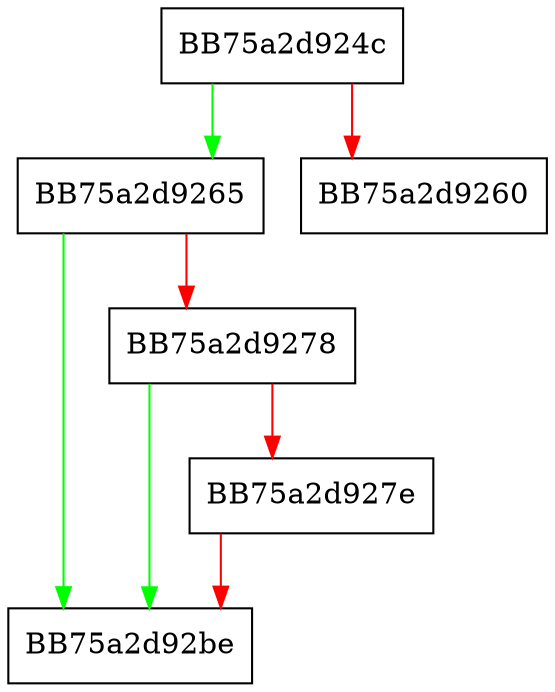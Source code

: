 digraph CheckSameTypePointer {
  node [shape="box"];
  graph [splines=ortho];
  BB75a2d924c -> BB75a2d9265 [color="green"];
  BB75a2d924c -> BB75a2d9260 [color="red"];
  BB75a2d9265 -> BB75a2d92be [color="green"];
  BB75a2d9265 -> BB75a2d9278 [color="red"];
  BB75a2d9278 -> BB75a2d92be [color="green"];
  BB75a2d9278 -> BB75a2d927e [color="red"];
  BB75a2d927e -> BB75a2d92be [color="red"];
}